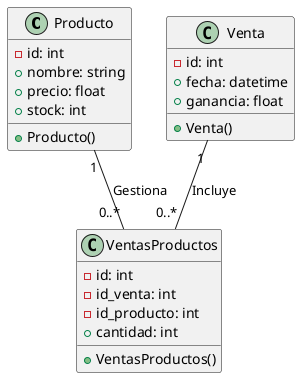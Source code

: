 @startuml Diagrama de clases


class Producto {
    -id: int
    +nombre: string
    +precio: float
    +stock: int
    +Producto()
}

class VentasProductos {
    -id: int
    -id_venta: int
    -id_producto: int
    +cantidad: int
    +VentasProductos()
}

class Venta {
    -id: int
    +fecha: datetime
    +ganancia: float
    +Venta()
}

Venta "1" -- "0..*" VentasProductos : "Incluye"
Producto "1" -- "0..*" VentasProductos : "Gestiona"

/'
' Classes for later on implementation...

class Deuda {
    -id: int
    -id_cliente: int
    +valor: float
    +Deuda()
}

class Cliente {
    -id: int
    +nombre: string
    +telefono: string
    +Cliente()
}

class Vendedor {
    -id: int
    +nombre: string
    +email: string
    +Vendedor()
}

class Reporte {
    -id: int
    +nombre: string
    +fecha: datetime
    +reporte: string
    +Reporte()
}

'/

@enduml
